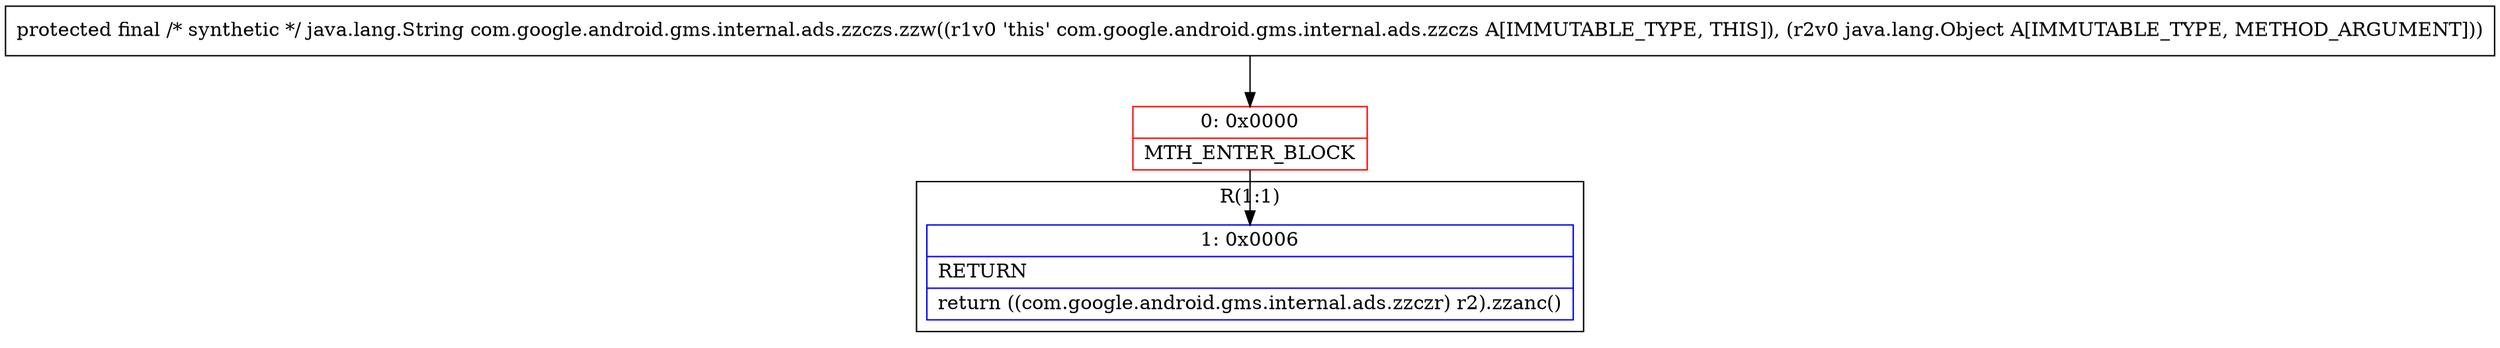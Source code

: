 digraph "CFG forcom.google.android.gms.internal.ads.zzczs.zzw(Ljava\/lang\/Object;)Ljava\/lang\/String;" {
subgraph cluster_Region_1310827668 {
label = "R(1:1)";
node [shape=record,color=blue];
Node_1 [shape=record,label="{1\:\ 0x0006|RETURN\l|return ((com.google.android.gms.internal.ads.zzczr) r2).zzanc()\l}"];
}
Node_0 [shape=record,color=red,label="{0\:\ 0x0000|MTH_ENTER_BLOCK\l}"];
MethodNode[shape=record,label="{protected final \/* synthetic *\/ java.lang.String com.google.android.gms.internal.ads.zzczs.zzw((r1v0 'this' com.google.android.gms.internal.ads.zzczs A[IMMUTABLE_TYPE, THIS]), (r2v0 java.lang.Object A[IMMUTABLE_TYPE, METHOD_ARGUMENT])) }"];
MethodNode -> Node_0;
Node_0 -> Node_1;
}

